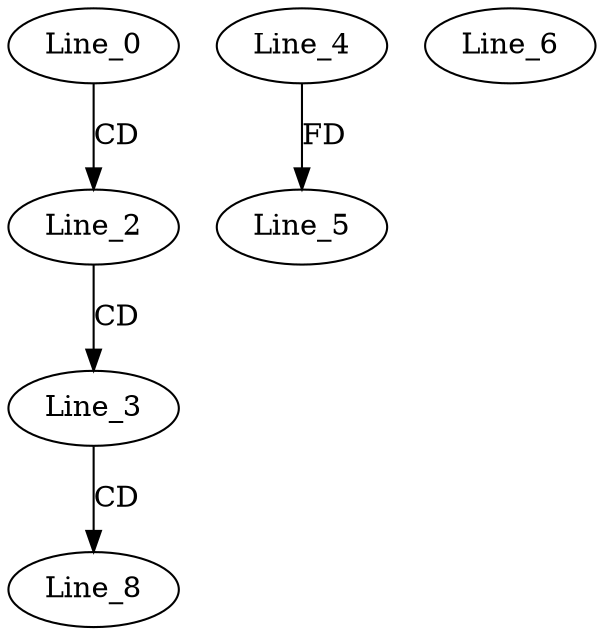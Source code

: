 digraph G {
  Line_0;
  Line_2;
  Line_3;
  Line_4;
  Line_5;
  Line_5;
  Line_6;
  Line_8;
  Line_0 -> Line_2 [ label="CD" ];
  Line_2 -> Line_3 [ label="CD" ];
  Line_4 -> Line_5 [ label="FD" ];
  Line_3 -> Line_8 [ label="CD" ];
}
